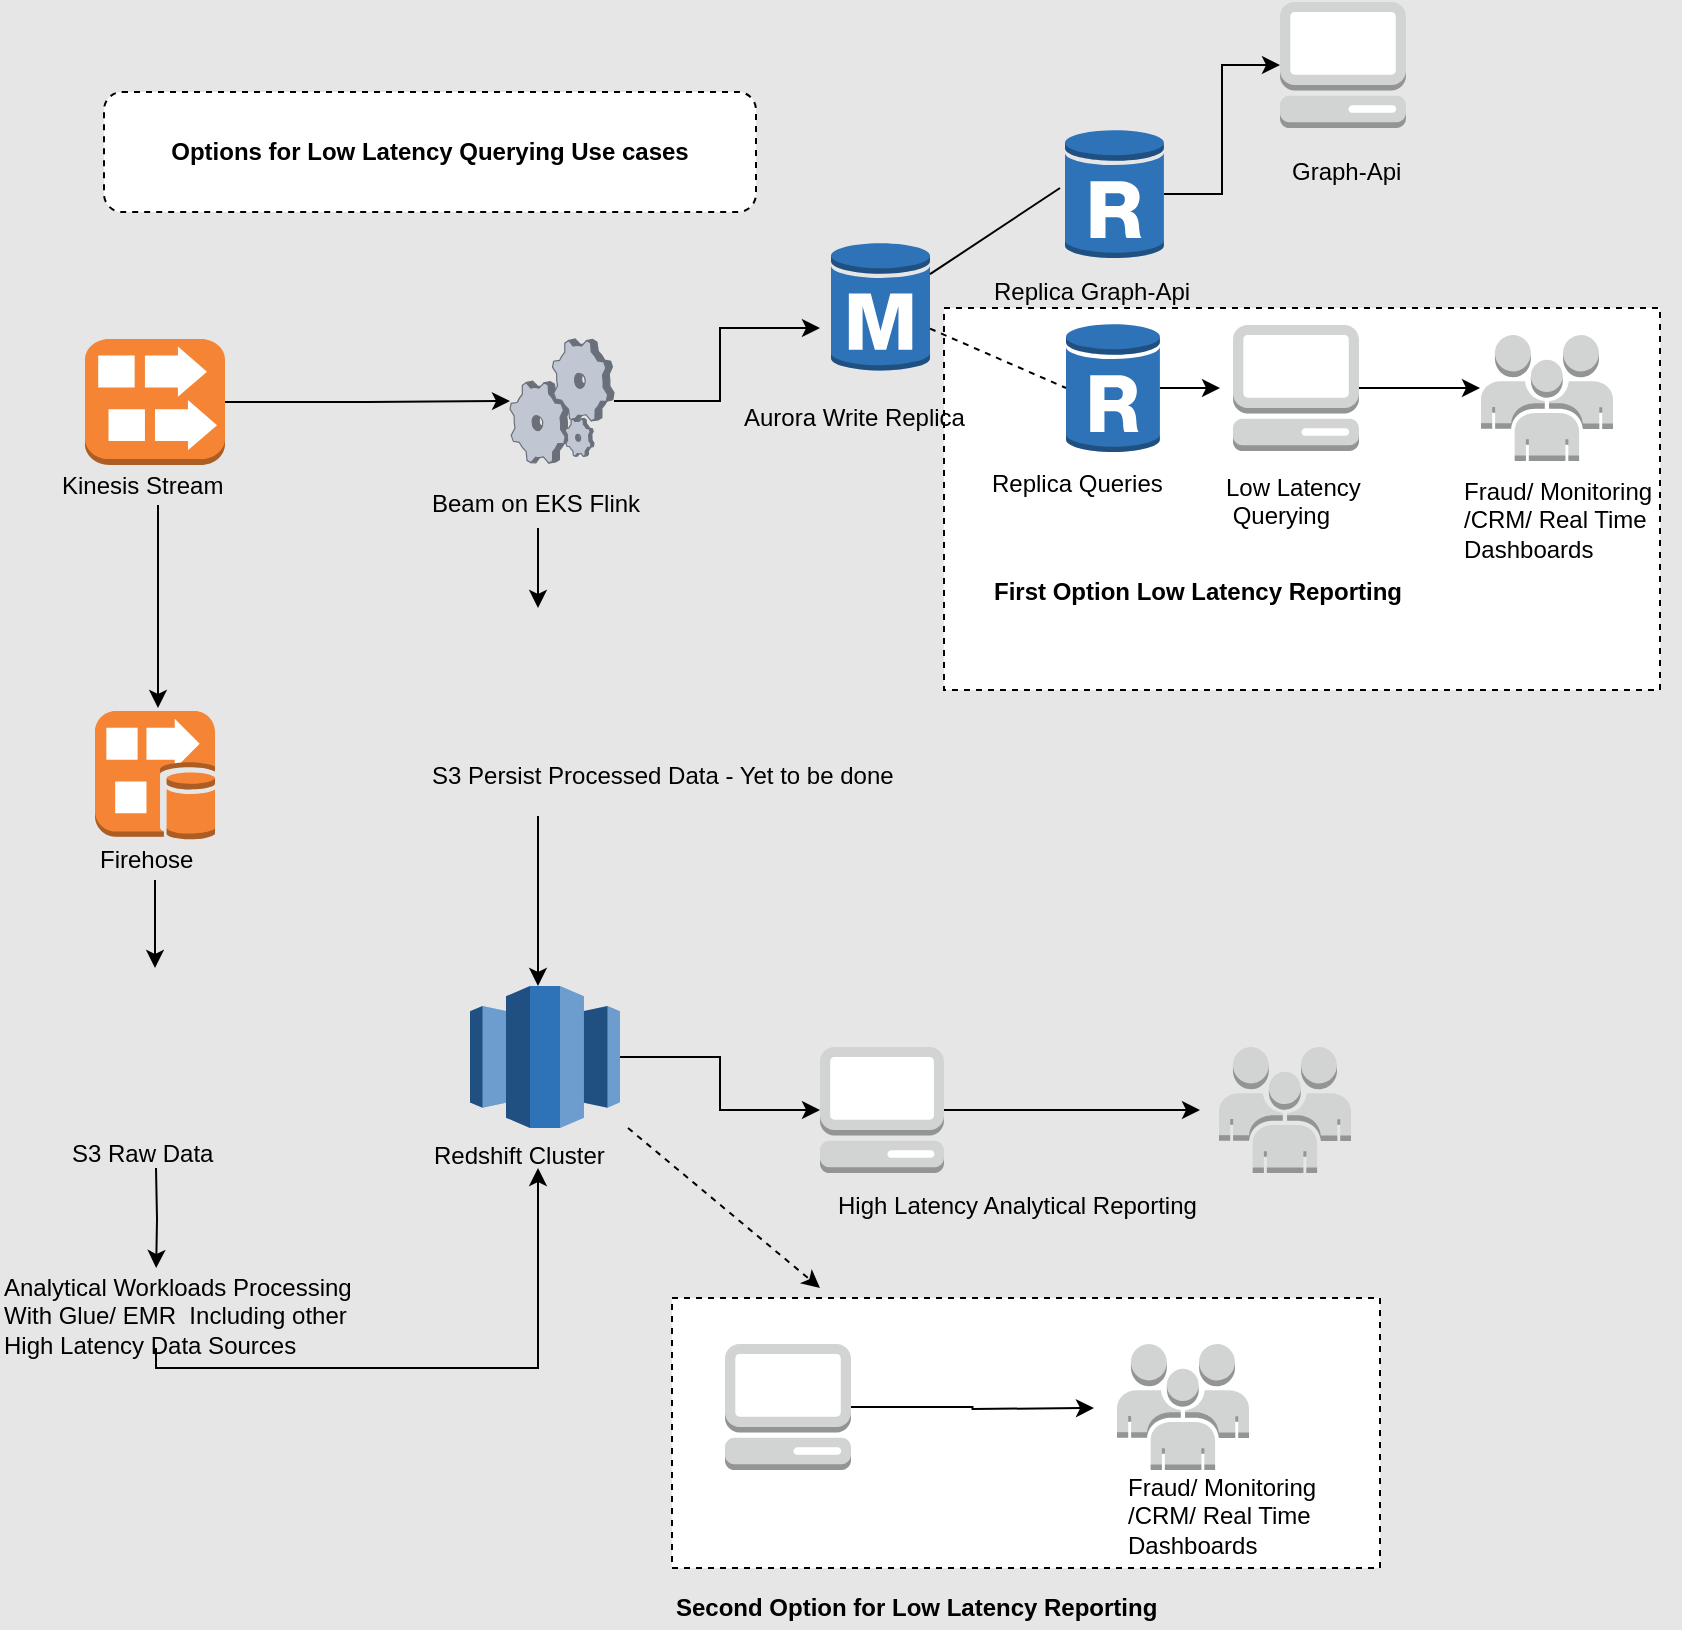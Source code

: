 <mxfile version="10.6.5" type="github"><diagram id="G6i7BSR5Niofi1ukUCS6" name="Page-1"><mxGraphModel dx="1161" dy="771" grid="1" gridSize="10" guides="1" tooltips="1" connect="1" arrows="1" fold="1" page="1" pageScale="1" pageWidth="850" pageHeight="1100" background="#E6E6E6" math="0" shadow="0"><root><mxCell id="0"/><mxCell id="1" parent="0"/><mxCell id="mVkDKsbFkQgpg-t4U4MK-89" value="" style="rounded=0;whiteSpace=wrap;html=1;dashed=1;" vertex="1" parent="1"><mxGeometry x="512" y="270" width="358" height="191" as="geometry"/></mxCell><mxCell id="mVkDKsbFkQgpg-t4U4MK-79" value="" style="rounded=0;whiteSpace=wrap;html=1;dashed=1;" vertex="1" parent="1"><mxGeometry x="376" y="765" width="354" height="135" as="geometry"/></mxCell><mxCell id="mVkDKsbFkQgpg-t4U4MK-71" value="" style="edgeStyle=orthogonalEdgeStyle;rounded=0;orthogonalLoop=1;jettySize=auto;html=1;" edge="1" parent="1" source="mVkDKsbFkQgpg-t4U4MK-2" target="mVkDKsbFkQgpg-t4U4MK-67"><mxGeometry relative="1" as="geometry"/></mxCell><object label="" name="Redshift" id="mVkDKsbFkQgpg-t4U4MK-2"><mxCell style="outlineConnect=0;dashed=0;verticalLabelPosition=bottom;verticalAlign=top;align=center;html=1;shape=mxgraph.aws3.redshift;fillColor=#2E73B8;gradientColor=none;" vertex="1" parent="1"><mxGeometry x="275" y="609" width="75" height="71" as="geometry"/></mxCell></object><mxCell id="mVkDKsbFkQgpg-t4U4MK-28" style="edgeStyle=orthogonalEdgeStyle;rounded=0;orthogonalLoop=1;jettySize=auto;html=1;" edge="1" parent="1" source="mVkDKsbFkQgpg-t4U4MK-5" target="mVkDKsbFkQgpg-t4U4MK-24"><mxGeometry relative="1" as="geometry"/></mxCell><mxCell id="mVkDKsbFkQgpg-t4U4MK-5" value="" style="outlineConnect=0;dashed=0;verticalLabelPosition=bottom;verticalAlign=top;align=center;html=1;shape=mxgraph.aws3.kinesis_streams;fillColor=#F58534;gradientColor=none;" vertex="1" parent="1"><mxGeometry x="82.5" y="285.5" width="70" height="63" as="geometry"/></mxCell><mxCell id="mVkDKsbFkQgpg-t4U4MK-35" style="edgeStyle=orthogonalEdgeStyle;rounded=0;orthogonalLoop=1;jettySize=auto;html=1;" edge="1" parent="1" source="mVkDKsbFkQgpg-t4U4MK-7" target="mVkDKsbFkQgpg-t4U4MK-10"><mxGeometry relative="1" as="geometry"/></mxCell><mxCell id="mVkDKsbFkQgpg-t4U4MK-7" value="" style="outlineConnect=0;dashed=0;verticalLabelPosition=bottom;verticalAlign=top;align=center;html=1;shape=mxgraph.aws3.rds_db_instance_read_replica;fillColor=#2E73B8;gradientColor=none;" vertex="1" parent="1"><mxGeometry x="572.5" y="180" width="49.5" height="66" as="geometry"/></mxCell><mxCell id="mVkDKsbFkQgpg-t4U4MK-8" value="" style="outlineConnect=0;dashed=0;verticalLabelPosition=bottom;verticalAlign=top;align=center;html=1;shape=mxgraph.aws3.rds_db_instance;fillColor=#2E73B8;gradientColor=none;" vertex="1" parent="1"><mxGeometry x="455.5" y="236.5" width="49.5" height="66" as="geometry"/></mxCell><mxCell id="mVkDKsbFkQgpg-t4U4MK-10" value="" style="outlineConnect=0;dashed=0;verticalLabelPosition=bottom;verticalAlign=top;align=center;html=1;shape=mxgraph.aws3.management_console;fillColor=#D2D3D3;gradientColor=none;" vertex="1" parent="1"><mxGeometry x="680" y="117" width="63" height="63" as="geometry"/></mxCell><mxCell id="mVkDKsbFkQgpg-t4U4MK-11" value="" style="outlineConnect=0;dashed=0;verticalLabelPosition=bottom;verticalAlign=top;align=center;html=1;shape=mxgraph.aws3.users;fillColor=#D2D3D3;gradientColor=none;" vertex="1" parent="1"><mxGeometry x="780.5" y="283.5" width="66" height="63" as="geometry"/></mxCell><mxCell id="mVkDKsbFkQgpg-t4U4MK-14" value="" style="outlineConnect=0;dashed=0;verticalLabelPosition=bottom;verticalAlign=top;align=center;html=1;shape=mxgraph.aws3.kinesis_firehose;fillColor=#F58534;gradientColor=none;" vertex="1" parent="1"><mxGeometry x="87.5" y="471.5" width="60" height="64.5" as="geometry"/></mxCell><mxCell id="mVkDKsbFkQgpg-t4U4MK-56" value="" style="edgeStyle=orthogonalEdgeStyle;rounded=0;orthogonalLoop=1;jettySize=auto;html=1;" edge="1" parent="1" source="mVkDKsbFkQgpg-t4U4MK-21"><mxGeometry relative="1" as="geometry"><mxPoint x="119" y="470" as="targetPoint"/></mxGeometry></mxCell><mxCell id="mVkDKsbFkQgpg-t4U4MK-21" value="Kinesis Stream" style="text;html=1;resizable=0;points=[];autosize=1;align=left;verticalAlign=top;spacingTop=-4;" vertex="1" parent="1"><mxGeometry x="69" y="348.5" width="100" height="20" as="geometry"/></mxCell><mxCell id="mVkDKsbFkQgpg-t4U4MK-46" value="" style="edgeStyle=orthogonalEdgeStyle;rounded=0;orthogonalLoop=1;jettySize=auto;html=1;" edge="1" parent="1" source="mVkDKsbFkQgpg-t4U4MK-22" target="mVkDKsbFkQgpg-t4U4MK-30"><mxGeometry relative="1" as="geometry"/></mxCell><mxCell id="mVkDKsbFkQgpg-t4U4MK-22" value="Firehose" style="text;html=1;resizable=0;points=[];autosize=1;align=left;verticalAlign=top;spacingTop=-4;" vertex="1" parent="1"><mxGeometry x="87.5" y="536" width="60" height="20" as="geometry"/></mxCell><mxCell id="mVkDKsbFkQgpg-t4U4MK-23" value="S3 Raw Data" style="text;html=1;resizable=0;points=[];autosize=1;align=left;verticalAlign=top;spacingTop=-4;" vertex="1" parent="1"><mxGeometry x="74" y="683" width="90" height="20" as="geometry"/></mxCell><mxCell id="mVkDKsbFkQgpg-t4U4MK-29" style="edgeStyle=orthogonalEdgeStyle;rounded=0;orthogonalLoop=1;jettySize=auto;html=1;" edge="1" parent="1" source="mVkDKsbFkQgpg-t4U4MK-24"><mxGeometry relative="1" as="geometry"><mxPoint x="450" y="280" as="targetPoint"/><Array as="points"><mxPoint x="400" y="317"/><mxPoint x="400" y="280"/></Array></mxGeometry></mxCell><mxCell id="mVkDKsbFkQgpg-t4U4MK-24" value="" style="verticalLabelPosition=bottom;aspect=fixed;html=1;verticalAlign=top;strokeColor=none;align=center;outlineConnect=0;shape=mxgraph.citrix.process;" vertex="1" parent="1"><mxGeometry x="295" y="285.5" width="52" height="62" as="geometry"/></mxCell><mxCell id="mVkDKsbFkQgpg-t4U4MK-27" value="Beam on EKS Flink" style="text;html=1;resizable=0;points=[];autosize=1;align=left;verticalAlign=top;spacingTop=-4;" vertex="1" parent="1"><mxGeometry x="253.5" y="357.5" width="120" height="20" as="geometry"/></mxCell><mxCell id="mVkDKsbFkQgpg-t4U4MK-51" style="edgeStyle=orthogonalEdgeStyle;rounded=0;orthogonalLoop=1;jettySize=auto;html=1;" edge="1" parent="1" source="mVkDKsbFkQgpg-t4U4MK-54"><mxGeometry relative="1" as="geometry"><mxPoint x="309" y="700" as="targetPoint"/><mxPoint x="118" y="700" as="sourcePoint"/><Array as="points"><mxPoint x="118" y="800"/><mxPoint x="309" y="800"/></Array></mxGeometry></mxCell><mxCell id="mVkDKsbFkQgpg-t4U4MK-30" value="" style="shape=image;html=1;verticalAlign=top;verticalLabelPosition=bottom;labelBackgroundColor=#ffffff;imageAspect=0;aspect=fixed;image=https://cdn2.iconfinder.com/data/icons/amazon-aws-stencils/100/Storage__Content_Delivery_Amazon_S3_Bucket-128.png" vertex="1" parent="1"><mxGeometry x="71" y="600" width="93" height="93" as="geometry"/></mxCell><mxCell id="mVkDKsbFkQgpg-t4U4MK-38" style="edgeStyle=orthogonalEdgeStyle;rounded=0;orthogonalLoop=1;jettySize=auto;html=1;" edge="1" parent="1" source="mVkDKsbFkQgpg-t4U4MK-31"><mxGeometry relative="1" as="geometry"><mxPoint x="650" y="310" as="targetPoint"/></mxGeometry></mxCell><mxCell id="mVkDKsbFkQgpg-t4U4MK-31" value="" style="outlineConnect=0;dashed=0;verticalLabelPosition=bottom;verticalAlign=top;align=center;html=1;shape=mxgraph.aws3.rds_db_instance_read_replica;fillColor=#2E73B8;gradientColor=none;" vertex="1" parent="1"><mxGeometry x="573" y="277" width="47" height="66" as="geometry"/></mxCell><mxCell id="mVkDKsbFkQgpg-t4U4MK-32" value="Aurora Write Replica" style="text;html=1;resizable=0;points=[];autosize=1;align=left;verticalAlign=top;spacingTop=-4;" vertex="1" parent="1"><mxGeometry x="410" y="315" width="130" height="20" as="geometry"/></mxCell><mxCell id="mVkDKsbFkQgpg-t4U4MK-33" value="" style="endArrow=none;html=1;" edge="1" parent="1" source="mVkDKsbFkQgpg-t4U4MK-8"><mxGeometry width="50" height="50" relative="1" as="geometry"><mxPoint x="510" y="270" as="sourcePoint"/><mxPoint x="570" y="210" as="targetPoint"/></mxGeometry></mxCell><mxCell id="mVkDKsbFkQgpg-t4U4MK-34" value="" style="endArrow=none;dashed=1;html=1;entryX=0;entryY=0.5;entryDx=0;entryDy=0;entryPerimeter=0;" edge="1" parent="1" source="mVkDKsbFkQgpg-t4U4MK-8" target="mVkDKsbFkQgpg-t4U4MK-31"><mxGeometry width="50" height="50" relative="1" as="geometry"><mxPoint x="520" y="280" as="sourcePoint"/><mxPoint x="560" y="310" as="targetPoint"/></mxGeometry></mxCell><mxCell id="mVkDKsbFkQgpg-t4U4MK-36" value="Graph-Api" style="text;html=1;resizable=0;points=[];autosize=1;align=left;verticalAlign=top;spacingTop=-4;" vertex="1" parent="1"><mxGeometry x="684" y="192" width="70" height="20" as="geometry"/></mxCell><mxCell id="mVkDKsbFkQgpg-t4U4MK-42" style="edgeStyle=orthogonalEdgeStyle;rounded=0;orthogonalLoop=1;jettySize=auto;html=1;" edge="1" parent="1" source="mVkDKsbFkQgpg-t4U4MK-37"><mxGeometry relative="1" as="geometry"><mxPoint x="780" y="310" as="targetPoint"/></mxGeometry></mxCell><mxCell id="mVkDKsbFkQgpg-t4U4MK-37" value="" style="outlineConnect=0;dashed=0;verticalLabelPosition=bottom;verticalAlign=top;align=center;html=1;shape=mxgraph.aws3.management_console;fillColor=#D2D3D3;gradientColor=none;" vertex="1" parent="1"><mxGeometry x="656.5" y="278.5" width="63" height="63" as="geometry"/></mxCell><mxCell id="mVkDKsbFkQgpg-t4U4MK-39" value="Low Latency&lt;br&gt;&amp;nbsp;Querying" style="text;html=1;resizable=0;points=[];autosize=1;align=left;verticalAlign=top;spacingTop=-4;" vertex="1" parent="1"><mxGeometry x="650.5" y="350" width="80" height="30" as="geometry"/></mxCell><mxCell id="mVkDKsbFkQgpg-t4U4MK-40" value="Replica Queries" style="text;html=1;resizable=0;points=[];autosize=1;align=left;verticalAlign=top;spacingTop=-4;" vertex="1" parent="1"><mxGeometry x="533.5" y="347.5" width="100" height="20" as="geometry"/></mxCell><mxCell id="mVkDKsbFkQgpg-t4U4MK-41" value="Replica Graph-Api" style="text;html=1;resizable=0;points=[];autosize=1;align=left;verticalAlign=top;spacingTop=-4;" vertex="1" parent="1"><mxGeometry x="534.5" y="251.5" width="110" height="20" as="geometry"/></mxCell><mxCell id="mVkDKsbFkQgpg-t4U4MK-43" value="Fraud/ Monitoring&lt;br&gt;/CRM/ Real Time&lt;br&gt;Dashboards" style="text;html=1;resizable=0;points=[];autosize=1;align=left;verticalAlign=top;spacingTop=-4;" vertex="1" parent="1"><mxGeometry x="770" y="351.5" width="110" height="40" as="geometry"/></mxCell><mxCell id="mVkDKsbFkQgpg-t4U4MK-44" value="" style="shape=image;html=1;verticalAlign=top;verticalLabelPosition=bottom;labelBackgroundColor=#ffffff;imageAspect=0;aspect=fixed;image=https://cdn2.iconfinder.com/data/icons/amazon-aws-stencils/100/Storage__Content_Delivery_Amazon_S3_Bucket-128.png" vertex="1" parent="1"><mxGeometry x="262" y="420" width="93" height="93" as="geometry"/></mxCell><mxCell id="mVkDKsbFkQgpg-t4U4MK-48" value="" style="endArrow=classic;html=1;" edge="1" parent="1"><mxGeometry width="50" height="50" relative="1" as="geometry"><mxPoint x="309" y="380" as="sourcePoint"/><mxPoint x="309" y="420" as="targetPoint"/></mxGeometry></mxCell><mxCell id="mVkDKsbFkQgpg-t4U4MK-53" style="edgeStyle=orthogonalEdgeStyle;rounded=0;orthogonalLoop=1;jettySize=auto;html=1;" edge="1" parent="1" source="mVkDKsbFkQgpg-t4U4MK-50" target="mVkDKsbFkQgpg-t4U4MK-2"><mxGeometry relative="1" as="geometry"><Array as="points"><mxPoint x="309" y="530"/><mxPoint x="309" y="530"/></Array></mxGeometry></mxCell><mxCell id="mVkDKsbFkQgpg-t4U4MK-50" value="S3 Persist Processed Data - Yet to be done&lt;br&gt;&lt;br&gt;" style="text;html=1;resizable=0;points=[];autosize=1;align=left;verticalAlign=top;spacingTop=-4;" vertex="1" parent="1"><mxGeometry x="253.5" y="494" width="250" height="30" as="geometry"/></mxCell><mxCell id="mVkDKsbFkQgpg-t4U4MK-52" value="Redshift Cluster" style="text;html=1;resizable=0;points=[];autosize=1;align=left;verticalAlign=top;spacingTop=-4;" vertex="1" parent="1"><mxGeometry x="255" y="684" width="100" height="20" as="geometry"/></mxCell><mxCell id="mVkDKsbFkQgpg-t4U4MK-54" value="Analytical Workloads Processing&lt;br&gt;With Glue/ EMR&amp;nbsp; Including other&amp;nbsp;&lt;br&gt;High Latency Data Sources&lt;br&gt;" style="text;html=1;resizable=0;points=[];autosize=1;align=left;verticalAlign=top;spacingTop=-4;" vertex="1" parent="1"><mxGeometry x="40" y="750" width="190" height="40" as="geometry"/></mxCell><mxCell id="mVkDKsbFkQgpg-t4U4MK-63" style="edgeStyle=orthogonalEdgeStyle;rounded=0;orthogonalLoop=1;jettySize=auto;html=1;entryX=0.411;entryY=0;entryDx=0;entryDy=0;entryPerimeter=0;" edge="1" parent="1" target="mVkDKsbFkQgpg-t4U4MK-54"><mxGeometry relative="1" as="geometry"><mxPoint x="250" y="800" as="targetPoint"/><mxPoint x="118" y="700" as="sourcePoint"/><Array as="points"/></mxGeometry></mxCell><mxCell id="mVkDKsbFkQgpg-t4U4MK-65" value="" style="outlineConnect=0;dashed=0;verticalLabelPosition=bottom;verticalAlign=top;align=center;html=1;shape=mxgraph.aws3.users;fillColor=#D2D3D3;gradientColor=none;" vertex="1" parent="1"><mxGeometry x="649.5" y="639.5" width="66" height="63" as="geometry"/></mxCell><mxCell id="mVkDKsbFkQgpg-t4U4MK-84" value="" style="edgeStyle=orthogonalEdgeStyle;rounded=0;orthogonalLoop=1;jettySize=auto;html=1;" edge="1" parent="1" source="mVkDKsbFkQgpg-t4U4MK-67"><mxGeometry relative="1" as="geometry"><mxPoint x="640" y="671" as="targetPoint"/></mxGeometry></mxCell><mxCell id="mVkDKsbFkQgpg-t4U4MK-67" value="" style="outlineConnect=0;dashed=0;verticalLabelPosition=bottom;verticalAlign=top;align=center;html=1;shape=mxgraph.aws3.management_console;fillColor=#D2D3D3;gradientColor=none;" vertex="1" parent="1"><mxGeometry x="450" y="639.5" width="62" height="63" as="geometry"/></mxCell><mxCell id="mVkDKsbFkQgpg-t4U4MK-72" value="High Latency Analytical Reporting" style="text;html=1;resizable=0;points=[];autosize=1;align=left;verticalAlign=top;spacingTop=-4;" vertex="1" parent="1"><mxGeometry x="456.5" y="708.5" width="200" height="20" as="geometry"/></mxCell><mxCell id="mVkDKsbFkQgpg-t4U4MK-75" value="" style="outlineConnect=0;dashed=0;verticalLabelPosition=bottom;verticalAlign=top;align=center;html=1;shape=mxgraph.aws3.users;fillColor=#D2D3D3;gradientColor=none;" vertex="1" parent="1"><mxGeometry x="598.5" y="788" width="66" height="63" as="geometry"/></mxCell><mxCell id="mVkDKsbFkQgpg-t4U4MK-81" value="" style="edgeStyle=orthogonalEdgeStyle;rounded=0;orthogonalLoop=1;jettySize=auto;html=1;" edge="1" parent="1" source="mVkDKsbFkQgpg-t4U4MK-77"><mxGeometry relative="1" as="geometry"><mxPoint x="587" y="820" as="targetPoint"/></mxGeometry></mxCell><mxCell id="mVkDKsbFkQgpg-t4U4MK-77" value="" style="outlineConnect=0;dashed=0;verticalLabelPosition=bottom;verticalAlign=top;align=center;html=1;shape=mxgraph.aws3.management_console;fillColor=#D2D3D3;gradientColor=none;" vertex="1" parent="1"><mxGeometry x="402.5" y="788" width="63" height="63" as="geometry"/></mxCell><mxCell id="mVkDKsbFkQgpg-t4U4MK-78" value="Fraud/ Monitoring&lt;br&gt;/CRM/ Real Time&lt;br&gt;Dashboards" style="text;html=1;resizable=0;points=[];autosize=1;align=left;verticalAlign=top;spacingTop=-4;" vertex="1" parent="1"><mxGeometry x="601.5" y="850" width="110" height="40" as="geometry"/></mxCell><mxCell id="mVkDKsbFkQgpg-t4U4MK-86" value="&lt;b&gt;Second Option for Low Latency Reporting&lt;/b&gt;" style="text;html=1;resizable=0;points=[];autosize=1;align=left;verticalAlign=top;spacingTop=-4;" vertex="1" parent="1"><mxGeometry x="376" y="910" width="260" height="20" as="geometry"/></mxCell><mxCell id="mVkDKsbFkQgpg-t4U4MK-87" value="" style="endArrow=classic;html=1;exitX=0.99;exitY=-0.2;exitDx=0;exitDy=0;exitPerimeter=0;dashed=1;" edge="1" parent="1" source="mVkDKsbFkQgpg-t4U4MK-52"><mxGeometry width="50" height="50" relative="1" as="geometry"><mxPoint x="40" y="1000" as="sourcePoint"/><mxPoint x="450" y="760" as="targetPoint"/></mxGeometry></mxCell><mxCell id="mVkDKsbFkQgpg-t4U4MK-88" value="&lt;b&gt;First Option Low Latency Reporting&lt;/b&gt;" style="text;html=1;resizable=0;points=[];autosize=1;align=left;verticalAlign=top;spacingTop=-4;" vertex="1" parent="1"><mxGeometry x="534.5" y="401.5" width="220" height="20" as="geometry"/></mxCell><mxCell id="mVkDKsbFkQgpg-t4U4MK-94" value="&lt;b&gt;Options for Low Latency Querying Use cases&lt;/b&gt;" style="rounded=1;whiteSpace=wrap;html=1;dashed=1;" vertex="1" parent="1"><mxGeometry x="92" y="162" width="326" height="60" as="geometry"/></mxCell></root></mxGraphModel></diagram></mxfile>